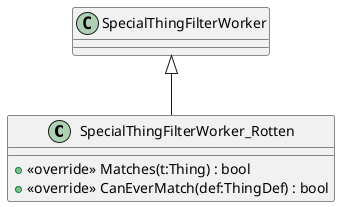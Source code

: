 @startuml
class SpecialThingFilterWorker_Rotten {
    + <<override>> Matches(t:Thing) : bool
    + <<override>> CanEverMatch(def:ThingDef) : bool
}
SpecialThingFilterWorker <|-- SpecialThingFilterWorker_Rotten
@enduml
